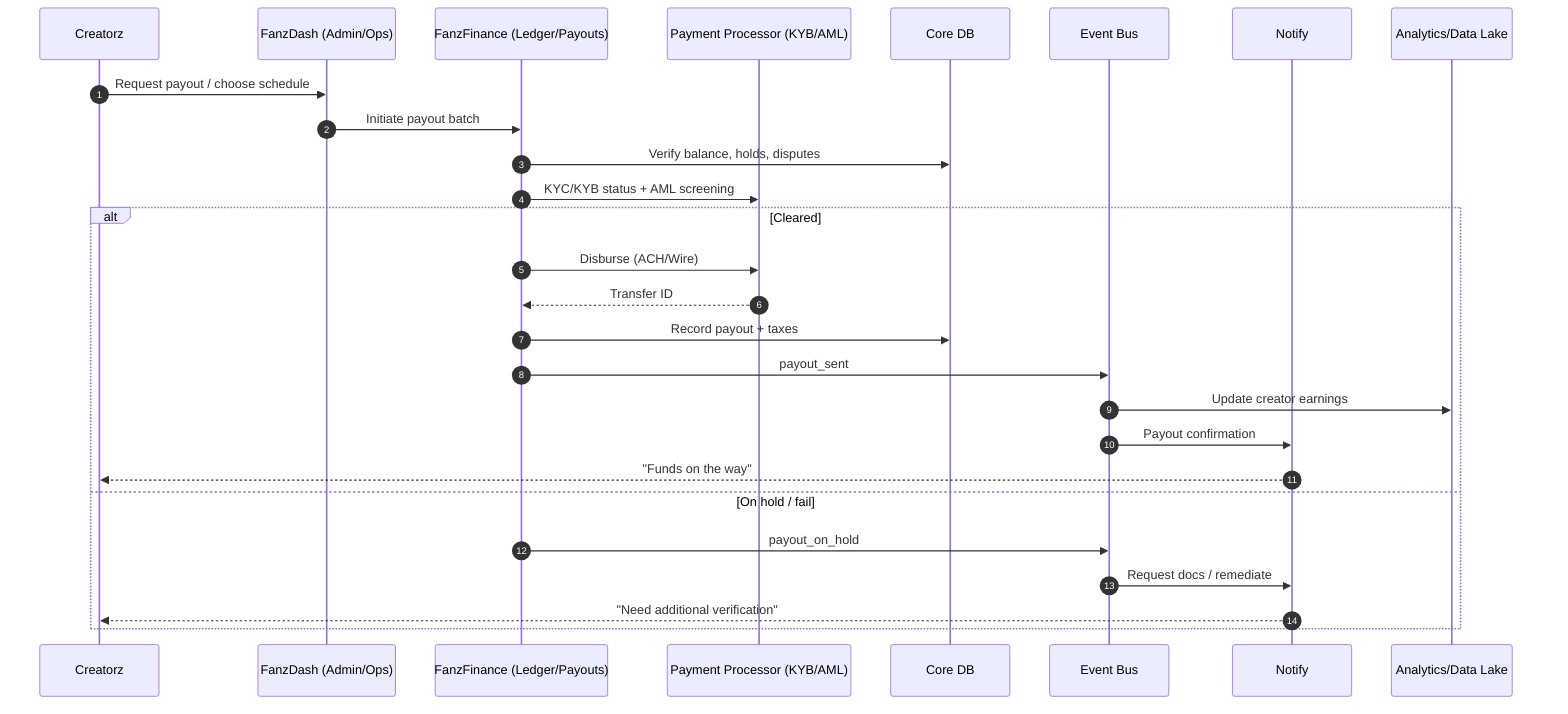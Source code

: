 %% FANZ — Creator Payout Run
sequenceDiagram
    autonumber
    participant C as Creatorz
    participant D as FanzDash (Admin/Ops)
    participant FIN as FanzFinance (Ledger/Payouts)
    participant PAY as Payment Processor (KYB/AML)
    participant DB as Core DB
    participant BUS as Event Bus
    participant N as Notify
    participant ANA as Analytics/Data Lake

    C->>D: Request payout / choose schedule
    D->>FIN: Initiate payout batch
    FIN->>DB: Verify balance, holds, disputes
    FIN->>PAY: KYC/KYB status + AML screening
    alt Cleared
        FIN->>PAY: Disburse (ACH/Wire)
        PAY-->>FIN: Transfer ID
        FIN->>DB: Record payout + taxes
        FIN->>BUS: payout_sent
        BUS->>ANA: Update creator earnings
        BUS->>N: Payout confirmation
        N-->>C: "Funds on the way"
    else On hold / fail
        FIN->>BUS: payout_on_hold
        BUS->>N: Request docs / remediate
        N-->>C: "Need additional verification"
    end